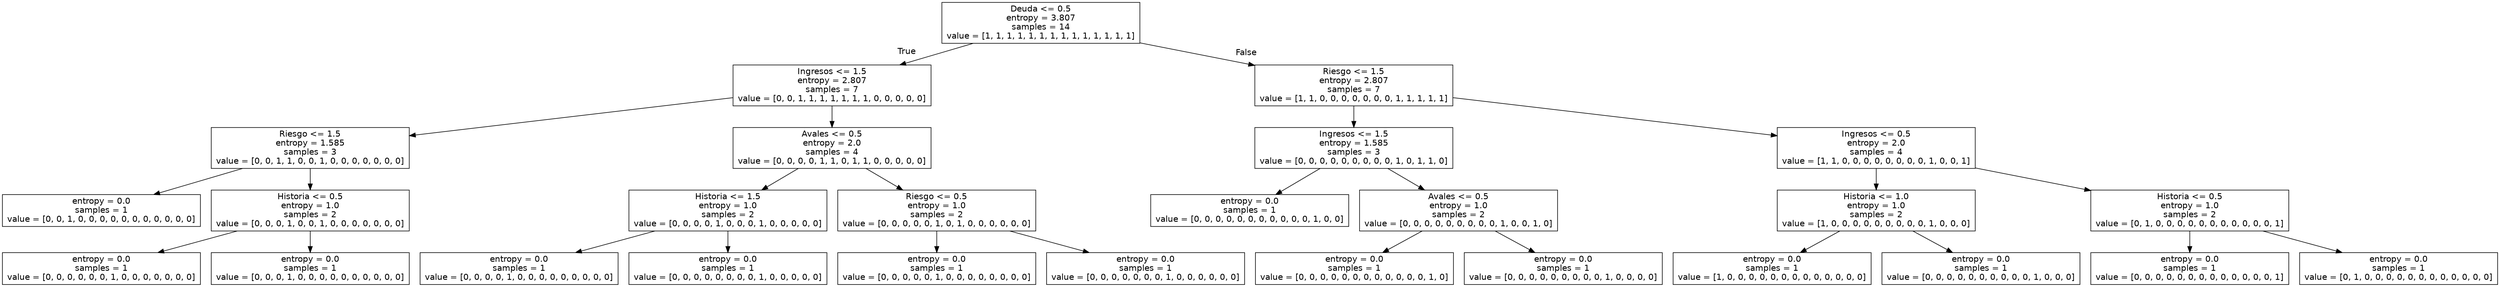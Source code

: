 digraph Tree {
node [shape=box, fontname="helvetica"] ;
edge [fontname="helvetica"] ;
0 [label="Deuda <= 0.5\nentropy = 3.807\nsamples = 14\nvalue = [1, 1, 1, 1, 1, 1, 1, 1, 1, 1, 1, 1, 1, 1]"] ;
1 [label="Ingresos <= 1.5\nentropy = 2.807\nsamples = 7\nvalue = [0, 0, 1, 1, 1, 1, 1, 1, 1, 0, 0, 0, 0, 0]"] ;
0 -> 1 [labeldistance=2.5, labelangle=45, headlabel="True"] ;
2 [label="Riesgo <= 1.5\nentropy = 1.585\nsamples = 3\nvalue = [0, 0, 1, 1, 0, 0, 1, 0, 0, 0, 0, 0, 0, 0]"] ;
1 -> 2 ;
3 [label="entropy = 0.0\nsamples = 1\nvalue = [0, 0, 1, 0, 0, 0, 0, 0, 0, 0, 0, 0, 0, 0]"] ;
2 -> 3 ;
4 [label="Historia <= 0.5\nentropy = 1.0\nsamples = 2\nvalue = [0, 0, 0, 1, 0, 0, 1, 0, 0, 0, 0, 0, 0, 0]"] ;
2 -> 4 ;
5 [label="entropy = 0.0\nsamples = 1\nvalue = [0, 0, 0, 0, 0, 0, 1, 0, 0, 0, 0, 0, 0, 0]"] ;
4 -> 5 ;
6 [label="entropy = 0.0\nsamples = 1\nvalue = [0, 0, 0, 1, 0, 0, 0, 0, 0, 0, 0, 0, 0, 0]"] ;
4 -> 6 ;
7 [label="Avales <= 0.5\nentropy = 2.0\nsamples = 4\nvalue = [0, 0, 0, 0, 1, 1, 0, 1, 1, 0, 0, 0, 0, 0]"] ;
1 -> 7 ;
8 [label="Historia <= 1.5\nentropy = 1.0\nsamples = 2\nvalue = [0, 0, 0, 0, 1, 0, 0, 0, 1, 0, 0, 0, 0, 0]"] ;
7 -> 8 ;
9 [label="entropy = 0.0\nsamples = 1\nvalue = [0, 0, 0, 0, 1, 0, 0, 0, 0, 0, 0, 0, 0, 0]"] ;
8 -> 9 ;
10 [label="entropy = 0.0\nsamples = 1\nvalue = [0, 0, 0, 0, 0, 0, 0, 0, 1, 0, 0, 0, 0, 0]"] ;
8 -> 10 ;
11 [label="Riesgo <= 0.5\nentropy = 1.0\nsamples = 2\nvalue = [0, 0, 0, 0, 0, 1, 0, 1, 0, 0, 0, 0, 0, 0]"] ;
7 -> 11 ;
12 [label="entropy = 0.0\nsamples = 1\nvalue = [0, 0, 0, 0, 0, 1, 0, 0, 0, 0, 0, 0, 0, 0]"] ;
11 -> 12 ;
13 [label="entropy = 0.0\nsamples = 1\nvalue = [0, 0, 0, 0, 0, 0, 0, 1, 0, 0, 0, 0, 0, 0]"] ;
11 -> 13 ;
14 [label="Riesgo <= 1.5\nentropy = 2.807\nsamples = 7\nvalue = [1, 1, 0, 0, 0, 0, 0, 0, 0, 1, 1, 1, 1, 1]"] ;
0 -> 14 [labeldistance=2.5, labelangle=-45, headlabel="False"] ;
15 [label="Ingresos <= 1.5\nentropy = 1.585\nsamples = 3\nvalue = [0, 0, 0, 0, 0, 0, 0, 0, 0, 1, 0, 1, 1, 0]"] ;
14 -> 15 ;
16 [label="entropy = 0.0\nsamples = 1\nvalue = [0, 0, 0, 0, 0, 0, 0, 0, 0, 0, 0, 1, 0, 0]"] ;
15 -> 16 ;
17 [label="Avales <= 0.5\nentropy = 1.0\nsamples = 2\nvalue = [0, 0, 0, 0, 0, 0, 0, 0, 0, 1, 0, 0, 1, 0]"] ;
15 -> 17 ;
18 [label="entropy = 0.0\nsamples = 1\nvalue = [0, 0, 0, 0, 0, 0, 0, 0, 0, 0, 0, 0, 1, 0]"] ;
17 -> 18 ;
19 [label="entropy = 0.0\nsamples = 1\nvalue = [0, 0, 0, 0, 0, 0, 0, 0, 0, 1, 0, 0, 0, 0]"] ;
17 -> 19 ;
20 [label="Ingresos <= 0.5\nentropy = 2.0\nsamples = 4\nvalue = [1, 1, 0, 0, 0, 0, 0, 0, 0, 0, 1, 0, 0, 1]"] ;
14 -> 20 ;
21 [label="Historia <= 1.0\nentropy = 1.0\nsamples = 2\nvalue = [1, 0, 0, 0, 0, 0, 0, 0, 0, 0, 1, 0, 0, 0]"] ;
20 -> 21 ;
22 [label="entropy = 0.0\nsamples = 1\nvalue = [1, 0, 0, 0, 0, 0, 0, 0, 0, 0, 0, 0, 0, 0]"] ;
21 -> 22 ;
23 [label="entropy = 0.0\nsamples = 1\nvalue = [0, 0, 0, 0, 0, 0, 0, 0, 0, 0, 1, 0, 0, 0]"] ;
21 -> 23 ;
24 [label="Historia <= 0.5\nentropy = 1.0\nsamples = 2\nvalue = [0, 1, 0, 0, 0, 0, 0, 0, 0, 0, 0, 0, 0, 1]"] ;
20 -> 24 ;
25 [label="entropy = 0.0\nsamples = 1\nvalue = [0, 0, 0, 0, 0, 0, 0, 0, 0, 0, 0, 0, 0, 1]"] ;
24 -> 25 ;
26 [label="entropy = 0.0\nsamples = 1\nvalue = [0, 1, 0, 0, 0, 0, 0, 0, 0, 0, 0, 0, 0, 0]"] ;
24 -> 26 ;
}